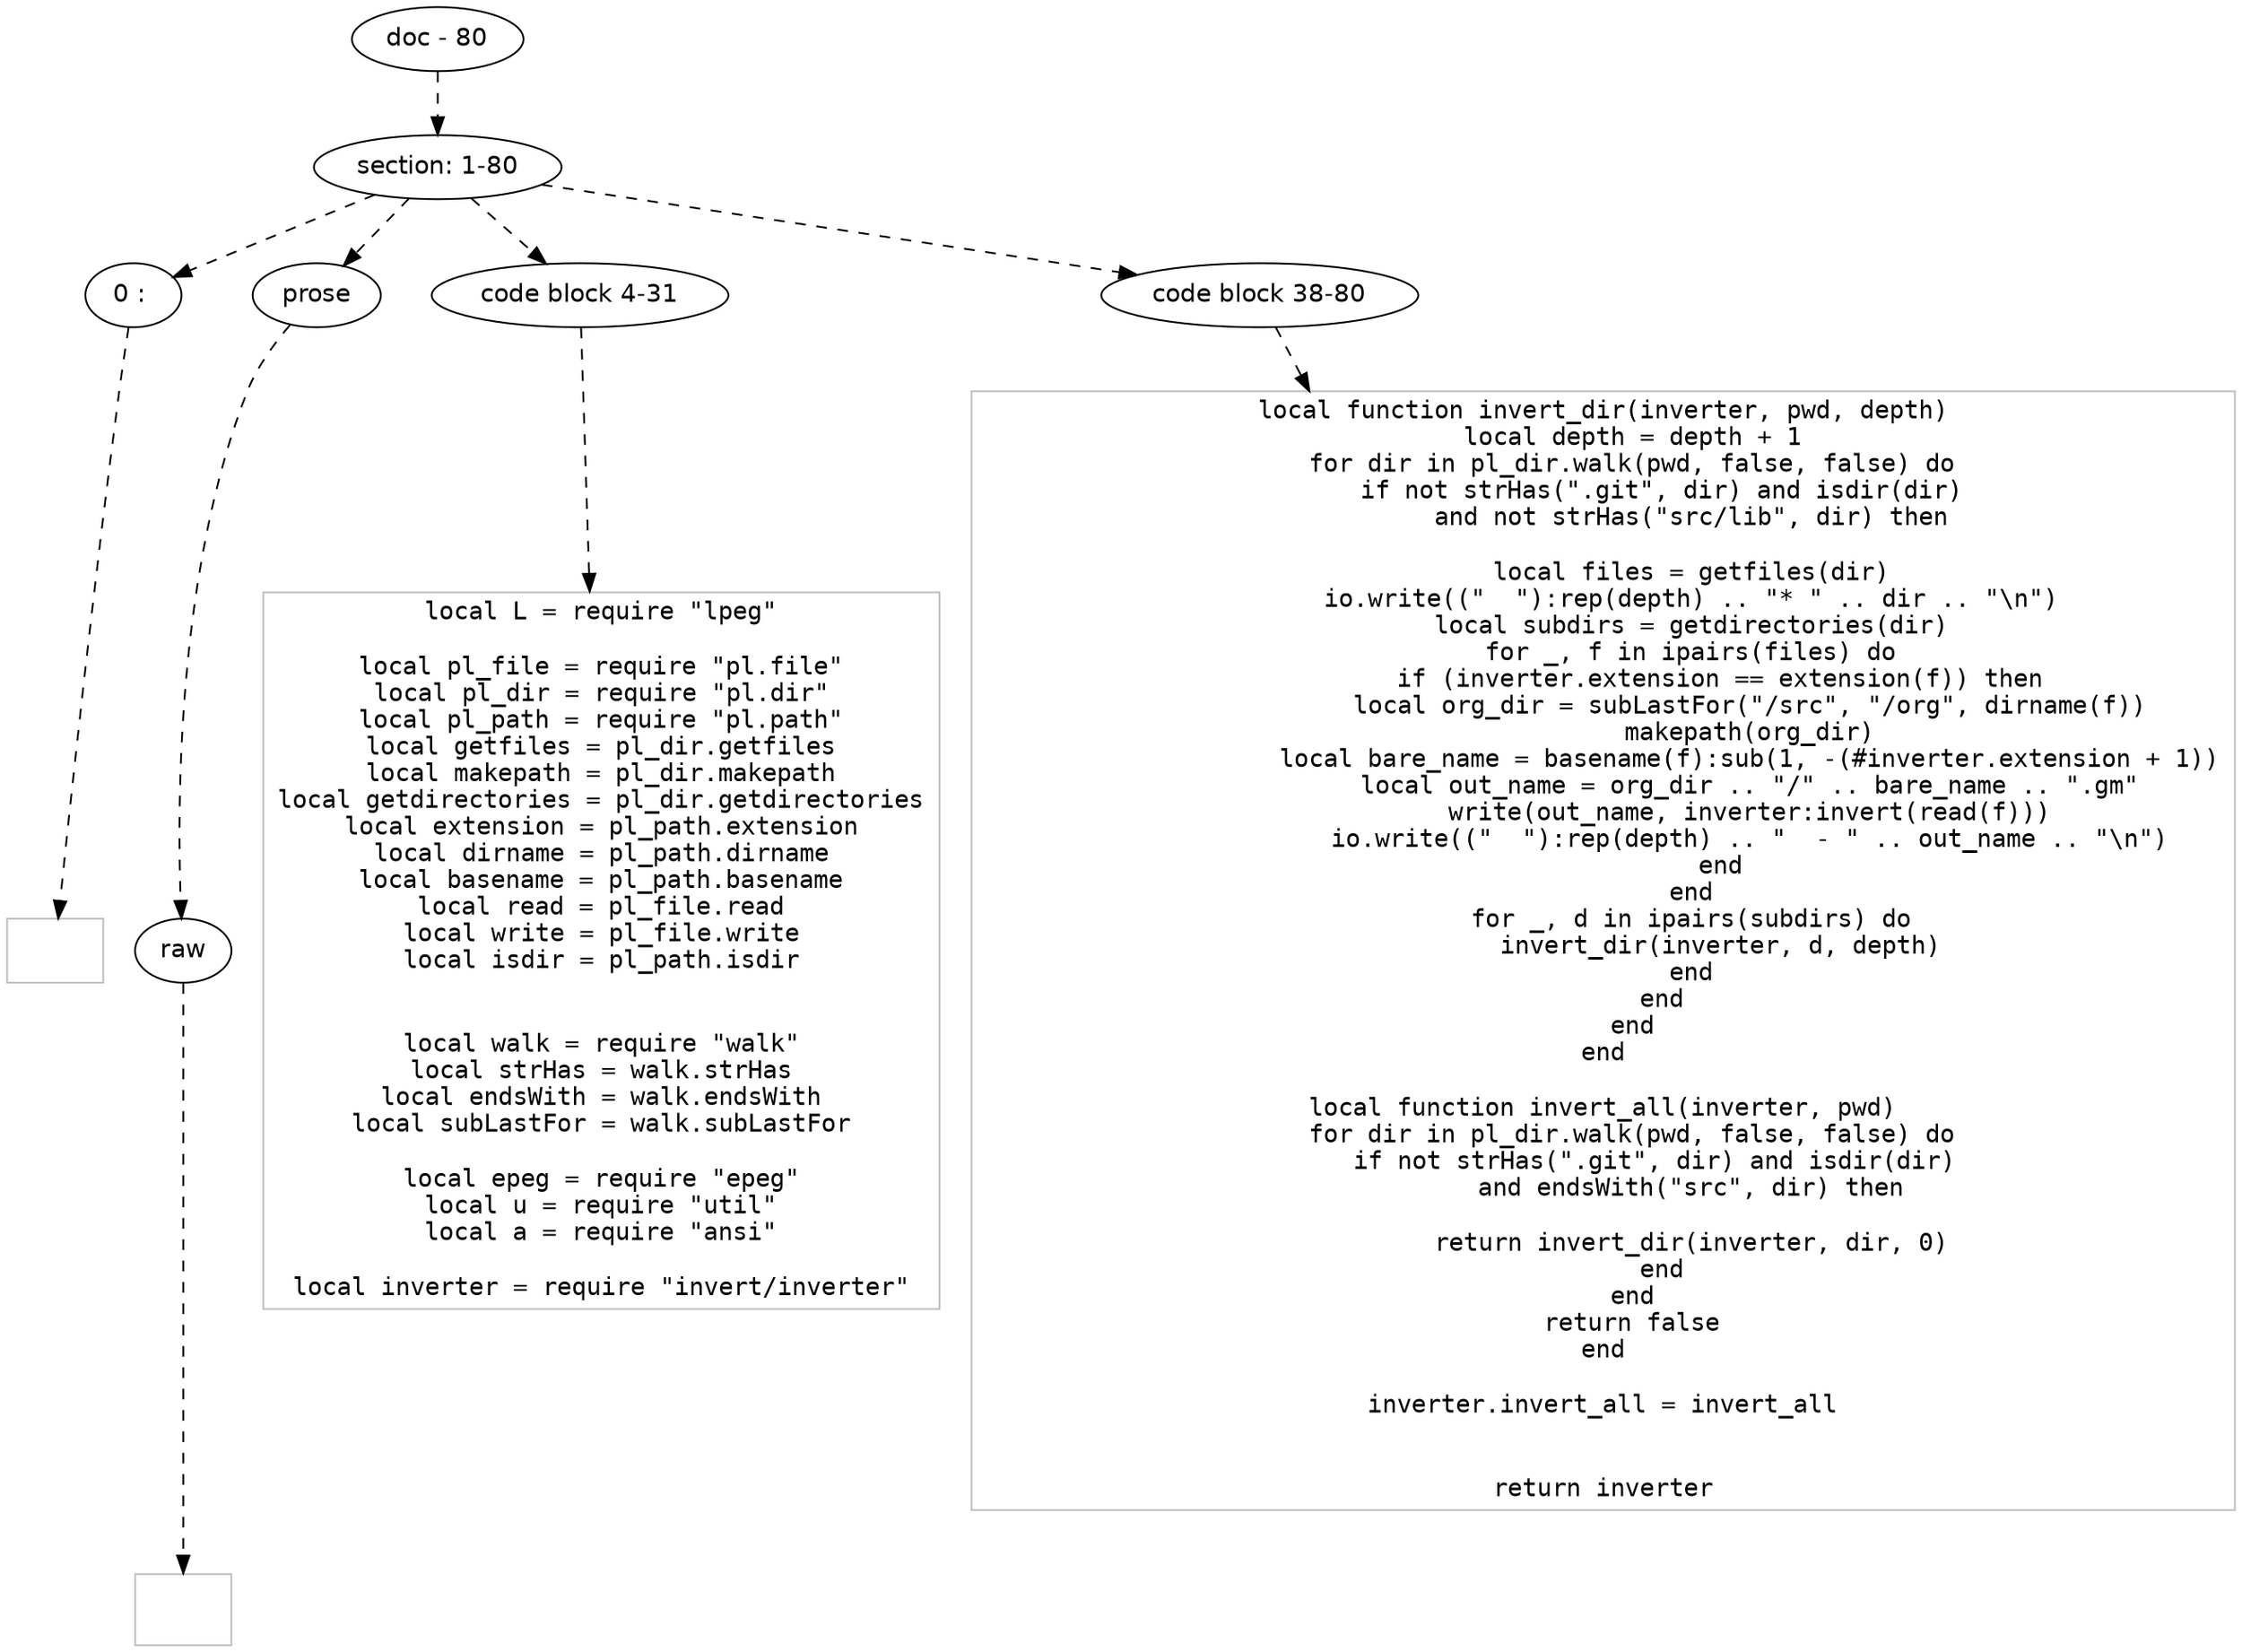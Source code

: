 digraph hierarchy {

node [fontname=Helvetica]
edge [style=dashed]

doc_0 [label="doc - 80"]


doc_0 -> { section_1}
{rank=same; section_1}

section_1 [label="section: 1-80"]


section_1 -> { header_2 prose_3 codeblock_4 codeblock_5}
{rank=same; header_2 prose_3 codeblock_4 codeblock_5}

header_2 [label="0 : "]

prose_3 [label="prose"]

codeblock_4 [label="code block 4-31"]

codeblock_5 [label="code block 38-80"]


header_2 -> leaf_6
leaf_6  [color=Gray,shape=rectangle,fontname=Inconsolata,label=""]
prose_3 -> { raw_7}
{rank=same; raw_7}

raw_7 [label="raw"]


raw_7 -> leaf_8
leaf_8  [color=Gray,shape=rectangle,fontname=Inconsolata,label="

"]
codeblock_4 -> leaf_9
leaf_9  [color=Gray,shape=rectangle,fontname=Inconsolata,label="local L = require \"lpeg\"

local pl_file = require \"pl.file\"
local pl_dir = require \"pl.dir\"
local pl_path = require \"pl.path\"
local getfiles = pl_dir.getfiles
local makepath = pl_dir.makepath
local getdirectories = pl_dir.getdirectories
local extension = pl_path.extension
local dirname = pl_path.dirname
local basename = pl_path.basename
local read = pl_file.read
local write = pl_file.write
local isdir = pl_path.isdir


local walk = require \"walk\"
local strHas = walk.strHas
local endsWith = walk.endsWith
local subLastFor = walk.subLastFor

local epeg = require \"epeg\"
local u = require \"util\"
local a = require \"ansi\"

local inverter = require \"invert/inverter\""]
codeblock_5 -> leaf_10
leaf_10  [color=Gray,shape=rectangle,fontname=Inconsolata,label="local function invert_dir(inverter, pwd, depth)
    local depth = depth + 1
    for dir in pl_dir.walk(pwd, false, false) do
        if not strHas(\".git\", dir) and isdir(dir)
            and not strHas(\"src/lib\", dir) then

            local files = getfiles(dir)
            io.write((\"  \"):rep(depth) .. \"* \" .. dir .. \"\\n\")
            local subdirs = getdirectories(dir)
            for _, f in ipairs(files) do
                if (inverter.extension == extension(f)) then
                    local org_dir = subLastFor(\"/src\", \"/org\", dirname(f))
                    makepath(org_dir)
                    local bare_name = basename(f):sub(1, -(#inverter.extension + 1))
                    local out_name = org_dir .. \"/\" .. bare_name .. \".gm\"
                    write(out_name, inverter:invert(read(f)))
                    io.write((\"  \"):rep(depth) .. \"  - \" .. out_name .. \"\\n\")
                end
            end
            for _, d in ipairs(subdirs) do
                invert_dir(inverter, d, depth)
            end
        end
    end
end

local function invert_all(inverter, pwd)
    for dir in pl_dir.walk(pwd, false, false) do
        if not strHas(\".git\", dir) and isdir(dir) 
            and endsWith(\"src\", dir) then

            return invert_dir(inverter, dir, 0)
        end
    end
    return false
end

inverter.invert_all = invert_all


return inverter"]

}
